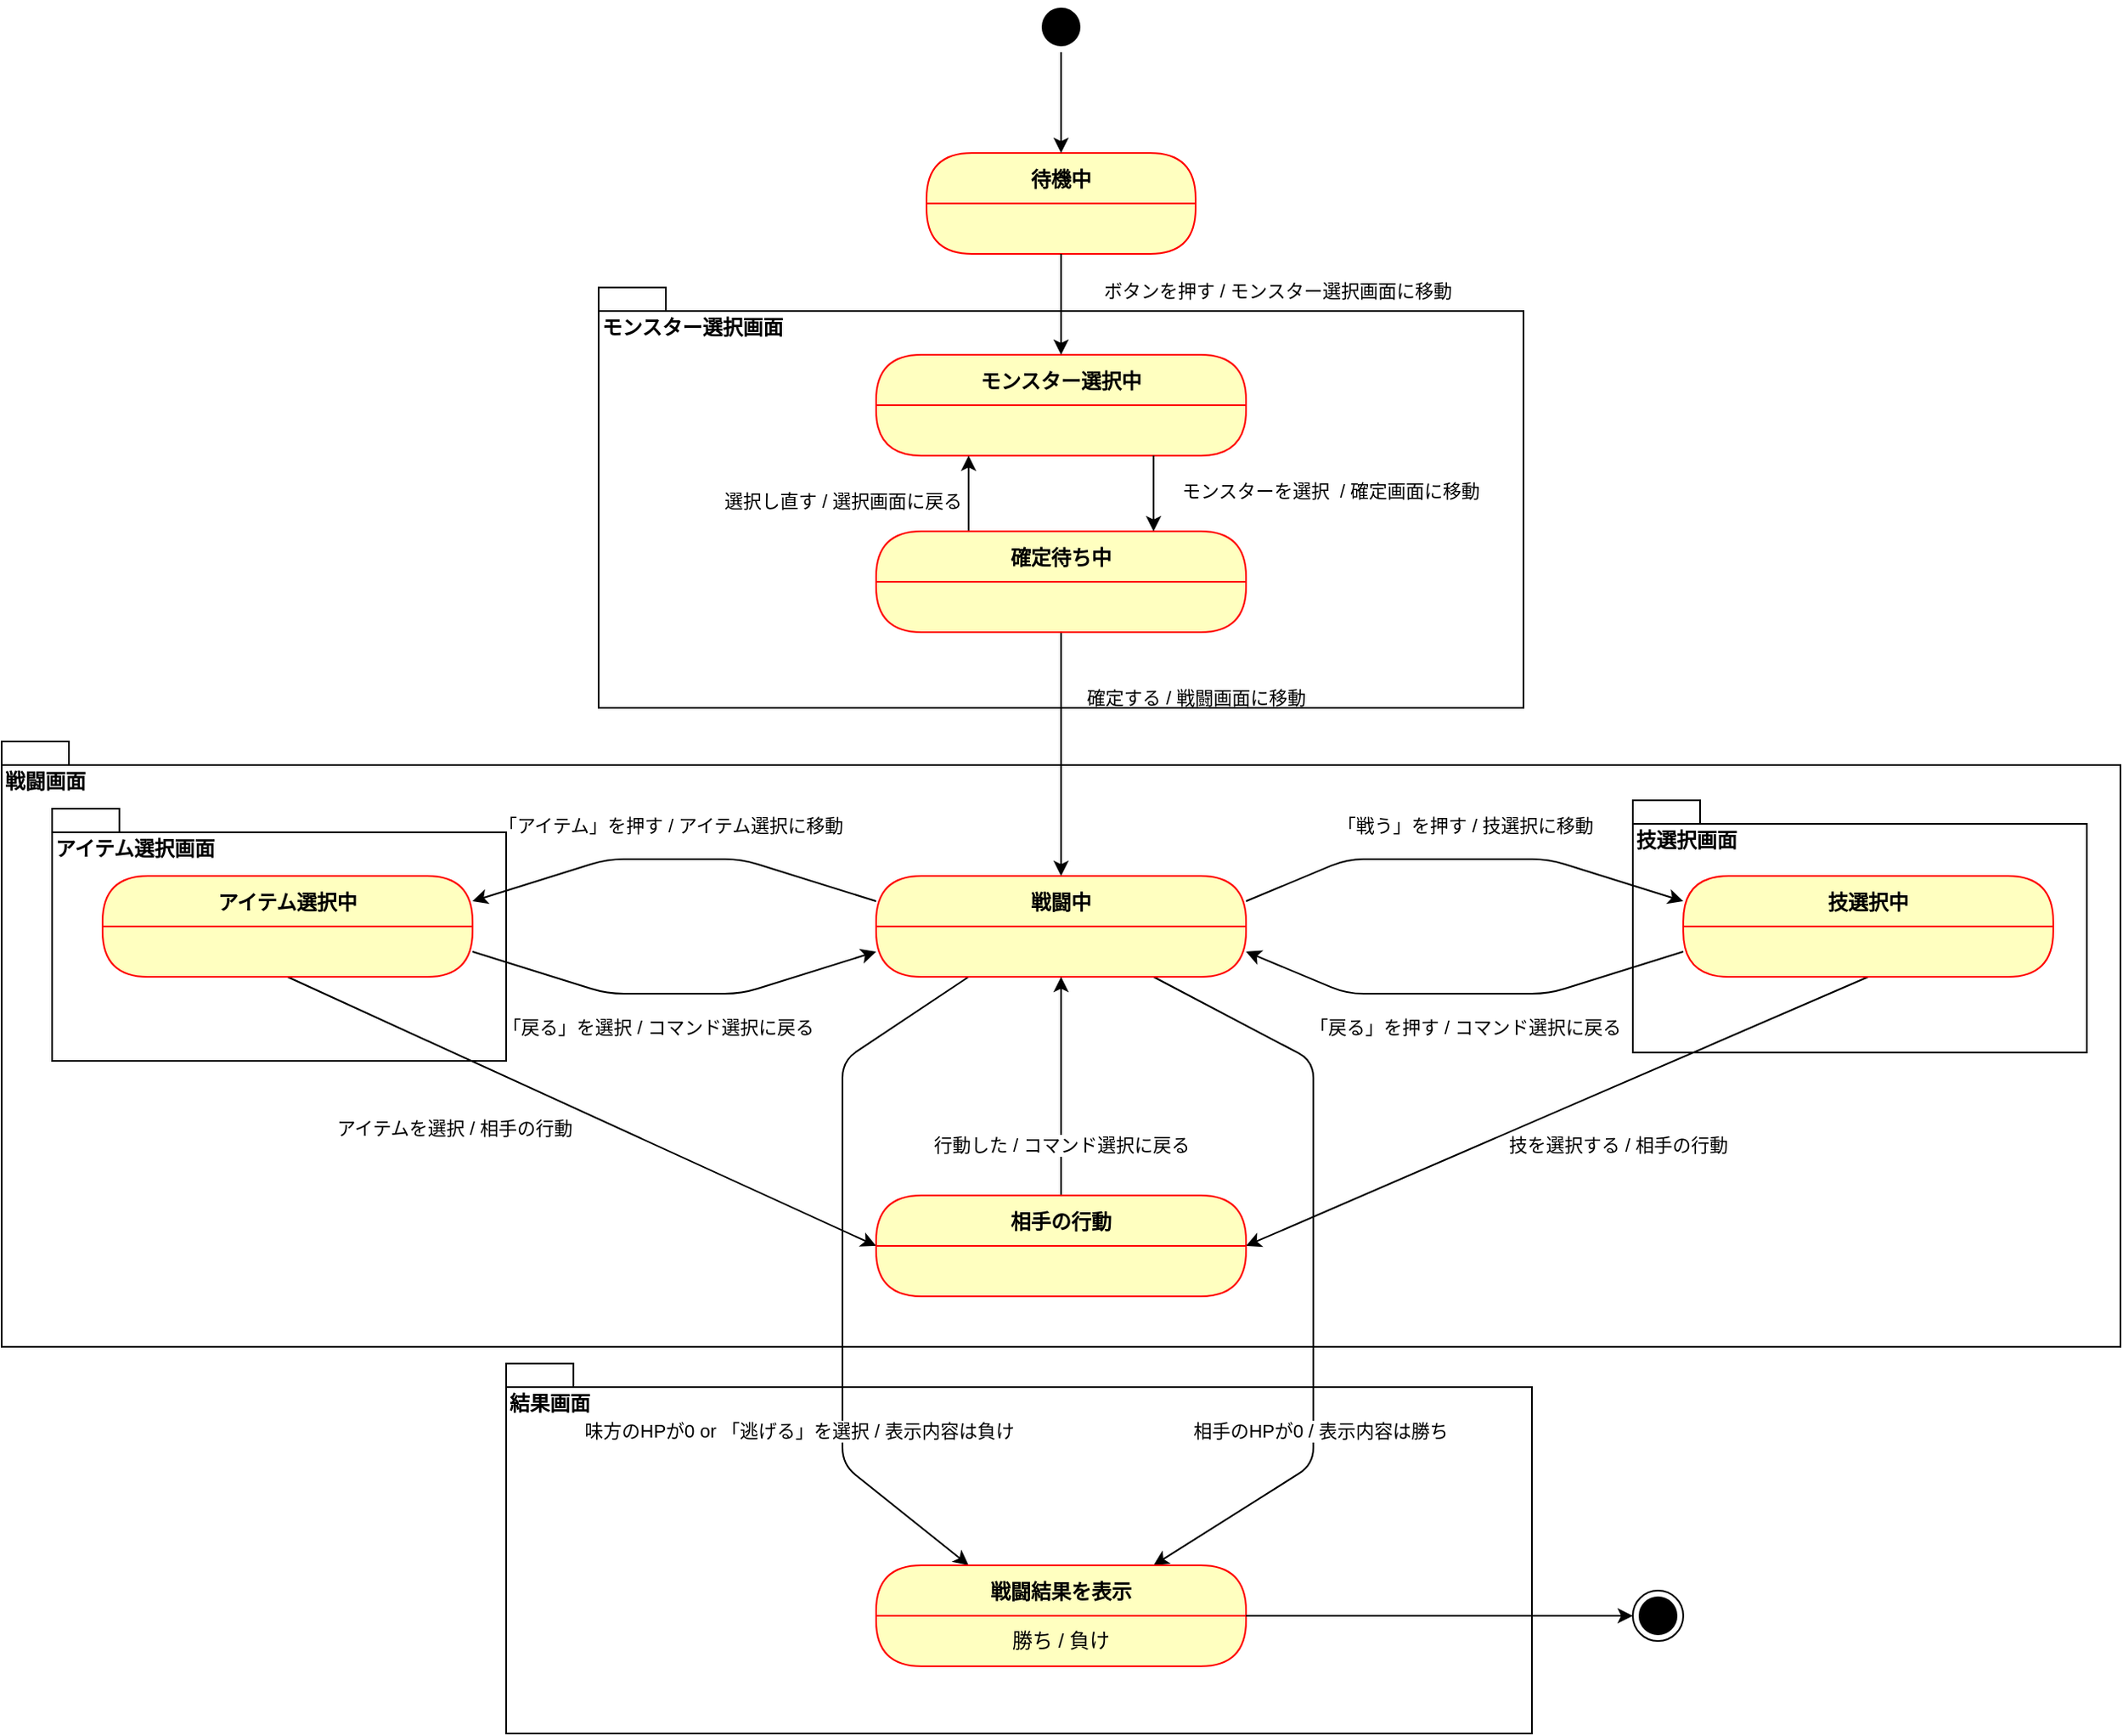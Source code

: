 <mxfile>
    <diagram id="7y74JkCUisRlVRurmA8Y" name="Page-1">
        <mxGraphModel dx="2145" dy="1047" grid="1" gridSize="10" guides="1" tooltips="1" connect="1" arrows="1" fold="1" page="1" pageScale="1" pageWidth="827" pageHeight="1169" background="#ffffff" math="0" shadow="0">
            <root>
                <mxCell id="0"/>
                <mxCell id="1" parent="0"/>
                <mxCell id="5" value="待機中" style="swimlane;fontStyle=1;align=center;verticalAlign=middle;childLayout=stackLayout;horizontal=1;startSize=30;horizontalStack=0;resizeParent=0;resizeLast=1;container=0;fontColor=#000000;collapsible=0;rounded=1;arcSize=30;strokeColor=#ff0000;fillColor=#ffffc0;swimlaneFillColor=#ffffc0;dropTarget=0;" vertex="1" parent="1">
                    <mxGeometry x="330" y="260" width="160" height="60" as="geometry"/>
                </mxCell>
                <mxCell id="8" value="モンスター選択中" style="swimlane;fontStyle=1;align=center;verticalAlign=middle;childLayout=stackLayout;horizontal=1;startSize=30;horizontalStack=0;resizeParent=0;resizeLast=1;container=0;fontColor=#000000;collapsible=0;rounded=1;arcSize=30;strokeColor=#ff0000;fillColor=#ffffc0;swimlaneFillColor=#ffffc0;dropTarget=0;" vertex="1" parent="1">
                    <mxGeometry x="300" y="380" width="220" height="60" as="geometry"/>
                </mxCell>
                <mxCell id="11" style="edgeStyle=none;html=1;entryX=0.5;entryY=0;entryDx=0;entryDy=0;strokeColor=#000000;" edge="1" parent="1" target="8">
                    <mxGeometry relative="1" as="geometry">
                        <mxPoint x="410" y="320" as="sourcePoint"/>
                    </mxGeometry>
                </mxCell>
                <mxCell id="12" value="ボタンを押す / モンスター選択画面に移動&amp;nbsp;" style="edgeLabel;html=1;align=center;verticalAlign=middle;resizable=0;points=[];labelBackgroundColor=#FFFFFF;fontColor=#000000;" vertex="1" connectable="0" parent="11">
                    <mxGeometry x="-0.283" y="1" relative="1" as="geometry">
                        <mxPoint x="129" as="offset"/>
                    </mxGeometry>
                </mxCell>
                <mxCell id="17" style="edgeStyle=none;html=1;exitX=0.25;exitY=0;exitDx=0;exitDy=0;entryX=0.25;entryY=1;entryDx=0;entryDy=0;strokeColor=#000000;" edge="1" parent="1" source="13">
                    <mxGeometry relative="1" as="geometry">
                        <mxPoint x="355" y="440" as="targetPoint"/>
                    </mxGeometry>
                </mxCell>
                <mxCell id="19" value="選択し直す / 選択画面に戻る" style="edgeLabel;html=1;align=center;verticalAlign=middle;resizable=0;points=[];labelBackgroundColor=#FFFFFF;fontColor=#000000;" vertex="1" connectable="0" parent="17">
                    <mxGeometry x="-0.178" y="-2" relative="1" as="geometry">
                        <mxPoint x="-77" as="offset"/>
                    </mxGeometry>
                </mxCell>
                <mxCell id="21" style="edgeStyle=none;html=1;entryX=0.5;entryY=0;entryDx=0;entryDy=0;strokeColor=#000000;" edge="1" parent="1" source="13" target="20">
                    <mxGeometry relative="1" as="geometry"/>
                </mxCell>
                <mxCell id="22" value="確定する / 戦闘画面に移動" style="edgeLabel;html=1;align=center;verticalAlign=middle;resizable=0;points=[];labelBackgroundColor=#FFFFFF;fontColor=#000000;" vertex="1" connectable="0" parent="21">
                    <mxGeometry x="-0.327" y="1" relative="1" as="geometry">
                        <mxPoint x="79" y="-10" as="offset"/>
                    </mxGeometry>
                </mxCell>
                <mxCell id="13" value="確定待ち中" style="swimlane;fontStyle=1;align=center;verticalAlign=middle;childLayout=stackLayout;horizontal=1;startSize=30;horizontalStack=0;resizeParent=0;resizeLast=1;container=0;fontColor=#000000;collapsible=0;rounded=1;arcSize=30;strokeColor=#ff0000;fillColor=#ffffc0;swimlaneFillColor=#ffffc0;dropTarget=0;" vertex="1" parent="1">
                    <mxGeometry x="300" y="485" width="220" height="60" as="geometry"/>
                </mxCell>
                <mxCell id="16" style="edgeStyle=none;html=1;exitX=0.75;exitY=1;exitDx=0;exitDy=0;entryX=0.75;entryY=0;entryDx=0;entryDy=0;strokeColor=#000000;" edge="1" parent="1" target="13">
                    <mxGeometry relative="1" as="geometry">
                        <mxPoint x="465" y="440" as="sourcePoint"/>
                    </mxGeometry>
                </mxCell>
                <mxCell id="18" value="モンスターを選択&amp;nbsp; / 確定画面に移動" style="edgeLabel;html=1;align=center;verticalAlign=middle;resizable=0;points=[];labelBackgroundColor=#FFFFFF;fontColor=#000000;" vertex="1" connectable="0" parent="16">
                    <mxGeometry x="-0.089" y="2" relative="1" as="geometry">
                        <mxPoint x="103" as="offset"/>
                    </mxGeometry>
                </mxCell>
                <mxCell id="24" style="edgeStyle=none;html=1;entryX=1;entryY=0.25;entryDx=0;entryDy=0;exitX=0;exitY=0.25;exitDx=0;exitDy=0;strokeColor=#000000;" edge="1" parent="1" source="20" target="23">
                    <mxGeometry relative="1" as="geometry">
                        <mxPoint x="300" y="700" as="sourcePoint"/>
                        <Array as="points">
                            <mxPoint x="220" y="680"/>
                            <mxPoint x="140" y="680"/>
                        </Array>
                    </mxGeometry>
                </mxCell>
                <mxCell id="25" value="「アイテム」を押す / アイテム選択に移動&amp;nbsp;" style="edgeLabel;html=1;align=center;verticalAlign=middle;resizable=0;points=[];labelBackgroundColor=#FFFFFF;fontColor=#000000;" vertex="1" connectable="0" parent="24">
                    <mxGeometry x="0.178" y="3" relative="1" as="geometry">
                        <mxPoint x="21" y="-23" as="offset"/>
                    </mxGeometry>
                </mxCell>
                <mxCell id="36" style="edgeStyle=none;html=1;exitX=1;exitY=0.25;exitDx=0;exitDy=0;entryX=0;entryY=0.25;entryDx=0;entryDy=0;strokeColor=#000000;" edge="1" parent="1" source="20" target="28">
                    <mxGeometry relative="1" as="geometry">
                        <Array as="points">
                            <mxPoint x="580" y="680"/>
                            <mxPoint x="700" y="680"/>
                        </Array>
                    </mxGeometry>
                </mxCell>
                <mxCell id="38" value="「戦う」を押す / 技選択に移動" style="edgeLabel;html=1;align=center;verticalAlign=middle;resizable=0;points=[];labelBackgroundColor=#FFFFFF;fontColor=#000000;" vertex="1" connectable="0" parent="36">
                    <mxGeometry x="-0.1" y="-3" relative="1" as="geometry">
                        <mxPoint x="14" y="-23" as="offset"/>
                    </mxGeometry>
                </mxCell>
                <mxCell id="53" style="edgeStyle=none;html=1;exitX=0.25;exitY=1;exitDx=0;exitDy=0;entryX=0.25;entryY=0;entryDx=0;entryDy=0;strokeColor=#000000;" edge="1" parent="1" source="20" target="50">
                    <mxGeometry relative="1" as="geometry">
                        <Array as="points">
                            <mxPoint x="280" y="800"/>
                            <mxPoint x="280" y="960"/>
                            <mxPoint x="280" y="1040"/>
                        </Array>
                    </mxGeometry>
                </mxCell>
                <mxCell id="54" value="味方のHPが0 or 「逃げる」を選択 / 表示内容は負け" style="edgeLabel;html=1;align=center;verticalAlign=middle;resizable=0;points=[];labelBackgroundColor=#FFFFFF;fontColor=#000000;" vertex="1" connectable="0" parent="53">
                    <mxGeometry x="0.556" y="-3" relative="1" as="geometry">
                        <mxPoint x="-25" y="-23" as="offset"/>
                    </mxGeometry>
                </mxCell>
                <mxCell id="55" style="edgeStyle=none;html=1;exitX=0.75;exitY=1;exitDx=0;exitDy=0;entryX=0.75;entryY=0;entryDx=0;entryDy=0;strokeColor=#000000;" edge="1" parent="1" source="20" target="50">
                    <mxGeometry relative="1" as="geometry">
                        <Array as="points">
                            <mxPoint x="560" y="800"/>
                            <mxPoint x="560" y="960"/>
                            <mxPoint x="560" y="1040"/>
                        </Array>
                    </mxGeometry>
                </mxCell>
                <mxCell id="56" value="相手のHPが0 / 表示内容は勝ち" style="edgeLabel;html=1;align=center;verticalAlign=middle;resizable=0;points=[];labelBackgroundColor=#FFFFFF;fontColor=#000000;" vertex="1" connectable="0" parent="55">
                    <mxGeometry x="0.214" y="4" relative="1" as="geometry">
                        <mxPoint y="48" as="offset"/>
                    </mxGeometry>
                </mxCell>
                <mxCell id="20" value="戦闘中" style="swimlane;fontStyle=1;align=center;verticalAlign=middle;childLayout=stackLayout;horizontal=1;startSize=30;horizontalStack=0;resizeParent=0;resizeLast=1;container=0;fontColor=#000000;collapsible=0;rounded=1;arcSize=30;strokeColor=#ff0000;fillColor=#ffffc0;swimlaneFillColor=#ffffc0;dropTarget=0;" vertex="1" parent="1">
                    <mxGeometry x="300" y="690" width="220" height="60" as="geometry"/>
                </mxCell>
                <mxCell id="34" style="edgeStyle=none;html=1;exitX=1;exitY=0.75;exitDx=0;exitDy=0;entryX=0;entryY=0.75;entryDx=0;entryDy=0;strokeColor=#000000;" edge="1" parent="1" source="23" target="20">
                    <mxGeometry relative="1" as="geometry">
                        <Array as="points">
                            <mxPoint x="140" y="760"/>
                            <mxPoint x="220" y="760"/>
                        </Array>
                    </mxGeometry>
                </mxCell>
                <mxCell id="35" value="「戻る」を選択 / コマンド選択に戻る" style="edgeLabel;html=1;align=center;verticalAlign=middle;resizable=0;points=[];labelBackgroundColor=#FFFFFF;fontColor=#000000;" vertex="1" connectable="0" parent="34">
                    <mxGeometry x="-0.081" y="-3" relative="1" as="geometry">
                        <mxPoint y="17" as="offset"/>
                    </mxGeometry>
                </mxCell>
                <mxCell id="43" style="edgeStyle=none;html=1;exitX=0.5;exitY=1;exitDx=0;exitDy=0;entryX=0;entryY=0.5;entryDx=0;entryDy=0;strokeColor=#000000;" edge="1" parent="1" source="23" target="42">
                    <mxGeometry relative="1" as="geometry"/>
                </mxCell>
                <mxCell id="46" value="アイテムを選択 / 相手の行動" style="edgeLabel;html=1;align=center;verticalAlign=middle;resizable=0;points=[];labelBackgroundColor=#FFFFFF;fontColor=#000000;" vertex="1" connectable="0" parent="43">
                    <mxGeometry x="-0.109" y="-2" relative="1" as="geometry">
                        <mxPoint x="-56" y="17" as="offset"/>
                    </mxGeometry>
                </mxCell>
                <mxCell id="23" value="アイテム選択中" style="swimlane;fontStyle=1;align=center;verticalAlign=middle;childLayout=stackLayout;horizontal=1;startSize=30;horizontalStack=0;resizeParent=0;resizeLast=1;container=0;fontColor=#000000;collapsible=0;rounded=1;arcSize=30;strokeColor=#ff0000;fillColor=#ffffc0;swimlaneFillColor=#ffffc0;dropTarget=0;" vertex="1" parent="1">
                    <mxGeometry x="-160" y="690" width="220" height="60" as="geometry"/>
                </mxCell>
                <mxCell id="40" style="edgeStyle=none;html=1;exitX=0;exitY=0.75;exitDx=0;exitDy=0;entryX=1;entryY=0.75;entryDx=0;entryDy=0;strokeColor=#000000;" edge="1" parent="1" source="28" target="20">
                    <mxGeometry relative="1" as="geometry">
                        <Array as="points">
                            <mxPoint x="700" y="760"/>
                            <mxPoint x="580" y="760"/>
                        </Array>
                    </mxGeometry>
                </mxCell>
                <mxCell id="41" value="「戻る」を押す / コマンド選択に戻る" style="edgeLabel;html=1;align=center;verticalAlign=middle;resizable=0;points=[];labelBackgroundColor=#FFFFFF;fontColor=#000000;" vertex="1" connectable="0" parent="40">
                    <mxGeometry x="-0.027" y="1" relative="1" as="geometry">
                        <mxPoint x="-3" y="19" as="offset"/>
                    </mxGeometry>
                </mxCell>
                <mxCell id="44" style="edgeStyle=none;html=1;exitX=0.5;exitY=1;exitDx=0;exitDy=0;entryX=1;entryY=0.5;entryDx=0;entryDy=0;strokeColor=#000000;" edge="1" parent="1" source="28" target="42">
                    <mxGeometry relative="1" as="geometry"/>
                </mxCell>
                <mxCell id="45" value="技を選択する / 相手の行動" style="edgeLabel;html=1;align=center;verticalAlign=middle;resizable=0;points=[];labelBackgroundColor=#FFFFFF;fontColor=#000000;" vertex="1" connectable="0" parent="44">
                    <mxGeometry x="-0.002" y="2" relative="1" as="geometry">
                        <mxPoint x="34" y="18" as="offset"/>
                    </mxGeometry>
                </mxCell>
                <mxCell id="28" value="技選択中" style="swimlane;fontStyle=1;align=center;verticalAlign=middle;childLayout=stackLayout;horizontal=1;startSize=30;horizontalStack=0;resizeParent=0;resizeLast=1;container=0;fontColor=#000000;collapsible=0;rounded=1;arcSize=30;strokeColor=#ff0000;fillColor=#ffffc0;swimlaneFillColor=#ffffc0;dropTarget=0;" vertex="1" parent="1">
                    <mxGeometry x="780" y="690" width="220" height="60" as="geometry"/>
                </mxCell>
                <mxCell id="47" style="edgeStyle=none;html=1;exitX=0.5;exitY=0;exitDx=0;exitDy=0;entryX=0.5;entryY=1;entryDx=0;entryDy=0;" edge="1" parent="1" source="42" target="20">
                    <mxGeometry relative="1" as="geometry"/>
                </mxCell>
                <mxCell id="48" value="行動した / コマンド選択に戻る" style="edgeLabel;html=1;align=center;verticalAlign=middle;resizable=0;points=[];labelBackgroundColor=#FFFFFF;fontColor=#000000;" vertex="1" connectable="0" parent="47">
                    <mxGeometry x="-0.146" y="1" relative="1" as="geometry">
                        <mxPoint x="1" y="25" as="offset"/>
                    </mxGeometry>
                </mxCell>
                <mxCell id="42" value="相手の行動" style="swimlane;fontStyle=1;align=center;verticalAlign=middle;childLayout=stackLayout;horizontal=1;startSize=30;horizontalStack=0;resizeParent=0;resizeLast=1;container=0;fontColor=#000000;collapsible=0;rounded=1;arcSize=30;strokeColor=#ff0000;fillColor=#ffffc0;swimlaneFillColor=#ffffc0;dropTarget=0;" vertex="1" parent="1">
                    <mxGeometry x="300" y="880" width="220" height="60" as="geometry"/>
                </mxCell>
                <mxCell id="50" value="戦闘結果を表示" style="swimlane;fontStyle=1;align=center;verticalAlign=middle;childLayout=stackLayout;horizontal=1;startSize=30;horizontalStack=0;resizeParent=0;resizeLast=1;container=0;fontColor=#000000;collapsible=0;rounded=1;arcSize=30;strokeColor=#ff0000;fillColor=#ffffc0;swimlaneFillColor=#ffffc0;dropTarget=0;" vertex="1" parent="1">
                    <mxGeometry x="300" y="1100" width="220" height="60" as="geometry"/>
                </mxCell>
                <mxCell id="51" value="勝ち / 負け" style="text;html=1;strokeColor=none;fillColor=none;align=center;verticalAlign=middle;spacingLeft=4;spacingRight=4;whiteSpace=wrap;overflow=hidden;rotatable=0;fontColor=#000000;" vertex="1" parent="50">
                    <mxGeometry y="30" width="220" height="30" as="geometry"/>
                </mxCell>
                <mxCell id="59" style="edgeStyle=none;html=1;exitX=0.5;exitY=1;exitDx=0;exitDy=0;entryX=0.5;entryY=0;entryDx=0;entryDy=0;strokeColor=#000000;" edge="1" parent="1" source="57" target="5">
                    <mxGeometry relative="1" as="geometry"/>
                </mxCell>
                <mxCell id="57" value="" style="ellipse;html=1;shape=startState;fillColor=#000000;strokeColor=#000000;" vertex="1" parent="1">
                    <mxGeometry x="395" y="170" width="30" height="30" as="geometry"/>
                </mxCell>
                <mxCell id="60" value="" style="ellipse;html=1;shape=endState;fillColor=#000000;strokeColor=#000000;" vertex="1" parent="1">
                    <mxGeometry x="750" y="1115" width="30" height="30" as="geometry"/>
                </mxCell>
                <mxCell id="61" style="edgeStyle=none;html=1;exitX=1;exitY=0;exitDx=0;exitDy=0;entryX=0;entryY=0.5;entryDx=0;entryDy=0;strokeColor=#000000;" edge="1" parent="1" source="51" target="60">
                    <mxGeometry relative="1" as="geometry"/>
                </mxCell>
                <mxCell id="62" value="モンスター選択画面" style="shape=folder;fontStyle=1;spacingTop=10;tabWidth=40;tabHeight=14;tabPosition=left;html=1;labelBackgroundColor=#FFFFFF;fontColor=#000000;strokeColor=#000000;fillColor=none;align=left;verticalAlign=top;" vertex="1" parent="1">
                    <mxGeometry x="135" y="340" width="550" height="250" as="geometry"/>
                </mxCell>
                <mxCell id="63" value="戦闘画面" style="shape=folder;fontStyle=1;spacingTop=10;tabWidth=40;tabHeight=14;tabPosition=left;html=1;labelBackgroundColor=#FFFFFF;fontColor=#000000;strokeColor=#000000;fillColor=none;align=left;verticalAlign=top;" vertex="1" parent="1">
                    <mxGeometry x="-220" y="610" width="1260" height="360" as="geometry"/>
                </mxCell>
                <mxCell id="64" value="結果画面" style="shape=folder;fontStyle=1;spacingTop=10;tabWidth=40;tabHeight=14;tabPosition=left;html=1;labelBackgroundColor=#FFFFFF;fontColor=#000000;strokeColor=#000000;fillColor=none;align=left;verticalAlign=top;" vertex="1" parent="1">
                    <mxGeometry x="80" y="980" width="610" height="220" as="geometry"/>
                </mxCell>
                <mxCell id="65" value="アイテム選択画面" style="shape=folder;fontStyle=1;spacingTop=10;tabWidth=40;tabHeight=14;tabPosition=left;html=1;labelBackgroundColor=#FFFFFF;fontColor=#000000;strokeColor=#000000;fillColor=none;align=left;verticalAlign=top;" vertex="1" parent="1">
                    <mxGeometry x="-190" y="650" width="270" height="150" as="geometry"/>
                </mxCell>
                <mxCell id="66" value="技選択画面" style="shape=folder;fontStyle=1;spacingTop=10;tabWidth=40;tabHeight=14;tabPosition=left;html=1;labelBackgroundColor=#FFFFFF;fontColor=#000000;strokeColor=#000000;fillColor=none;align=left;verticalAlign=top;" vertex="1" parent="1">
                    <mxGeometry x="750" y="645" width="270" height="150" as="geometry"/>
                </mxCell>
            </root>
        </mxGraphModel>
    </diagram>
</mxfile>